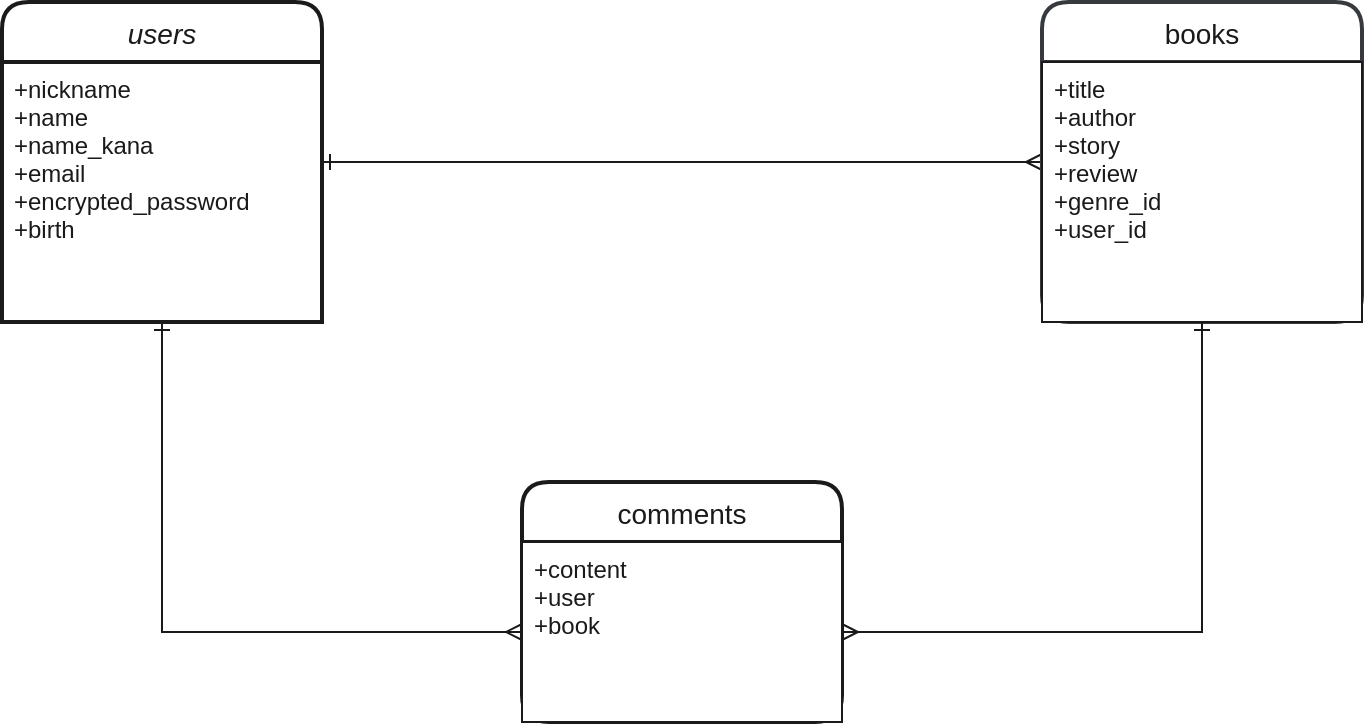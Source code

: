<mxfile version="13.10.0" type="embed">
    <diagram id="hh3cvtCqsZEnFD1zDa0w" name="ページ1">
        <mxGraphModel dx="470" dy="738" grid="1" gridSize="10" guides="1" tooltips="1" connect="1" arrows="1" fold="1" page="1" pageScale="1" pageWidth="827" pageHeight="1169" background="#ffffff" math="0" shadow="0">
            <root>
                <mxCell id="0"/>
                <mxCell id="1" parent="0"/>
                <mxCell id="18" style="edgeStyle=orthogonalEdgeStyle;rounded=0;orthogonalLoop=1;jettySize=auto;html=1;exitX=1;exitY=0.5;exitDx=0;exitDy=0;entryX=0;entryY=0.5;entryDx=0;entryDy=0;startArrow=ERone;startFill=0;endArrow=ERmany;endFill=0;strokeWidth=1;fillColor=#eeeeee;fontColor=#FFFFFF;strokeColor=#1A1A1A;" parent="1" source="2" target="4" edge="1">
                    <mxGeometry relative="1" as="geometry"/>
                </mxCell>
                <mxCell id="2" value="users" style="swimlane;childLayout=stackLayout;horizontal=1;startSize=30;horizontalStack=0;rounded=1;fontSize=14;fontStyle=2;strokeWidth=2;resizeParent=0;resizeLast=1;shadow=0;dashed=0;align=center;fontColor=#1A1A1A;fillColor=#FFFFFF;labelBorderColor=none;strokeColor=#1A1A1A;" parent="1" vertex="1">
                    <mxGeometry x="40" y="160" width="160" height="160" as="geometry"/>
                </mxCell>
                <mxCell id="3" value="+nickname&#10;+name&#10;+name_kana&#10;+email&#10;+encrypted_password&#10;+birth&#10;" style="align=left;spacingLeft=4;fontSize=12;verticalAlign=top;resizable=0;rotatable=0;part=1;fontColor=#1A1A1A;fillColor=#FFFFFF;strokeWidth=2;strokeColor=#1A1A1A;" parent="2" vertex="1">
                    <mxGeometry y="30" width="160" height="130" as="geometry"/>
                </mxCell>
                <mxCell id="4" value="books" style="swimlane;childLayout=stackLayout;horizontal=1;startSize=30;horizontalStack=0;rounded=1;fontSize=14;fontStyle=0;strokeWidth=2;resizeParent=0;resizeLast=1;shadow=0;dashed=0;align=center;strokeColor=#36393d;fillColor=#FFFFFF;fontColor=#1A1A1A;" parent="1" vertex="1">
                    <mxGeometry x="560" y="160" width="160" height="160" as="geometry"/>
                </mxCell>
                <mxCell id="5" value="+title&#10;+author&#10;+story&#10;+review&#10;+genre_id&#10;+user_id" style="align=left;spacingLeft=4;fontSize=12;verticalAlign=top;resizable=0;rotatable=0;part=1;fillColor=#FFFFFF;fontColor=#1A1A1A;strokeColor=#1A1A1A;" parent="4" vertex="1">
                    <mxGeometry y="30" width="160" height="130" as="geometry"/>
                </mxCell>
                <mxCell id="23" value="comments" style="swimlane;childLayout=stackLayout;horizontal=1;startSize=30;horizontalStack=0;rounded=1;fontSize=14;fontStyle=0;strokeWidth=2;resizeParent=0;resizeLast=1;shadow=0;dashed=0;align=center;fillColor=#FFFFFF;fontColor=#1A1A1A;strokeColor=#1A1A1A;" parent="1" vertex="1">
                    <mxGeometry x="300" y="400" width="160" height="120" as="geometry"/>
                </mxCell>
                <mxCell id="24" value="+content&#10;+user&#10;+book" style="align=left;spacingLeft=4;fontSize=12;verticalAlign=top;resizable=0;rotatable=0;part=1;fontColor=#1A1A1A;fillColor=#FFFFFF;strokeColor=#1A1A1A;" parent="23" vertex="1">
                    <mxGeometry y="30" width="160" height="90" as="geometry"/>
                </mxCell>
                <mxCell id="25" style="edgeStyle=orthogonalEdgeStyle;rounded=0;orthogonalLoop=1;jettySize=auto;html=1;exitX=0.5;exitY=1;exitDx=0;exitDy=0;entryX=0;entryY=0.5;entryDx=0;entryDy=0;startArrow=ERone;startFill=0;endArrow=ERmany;endFill=0;strokeWidth=1;fontColor=#FFFFFF;fillColor=#eeeeee;strokeColor=#1A1A1A;" parent="1" source="3" target="24" edge="1">
                    <mxGeometry relative="1" as="geometry"/>
                </mxCell>
                <mxCell id="26" style="edgeStyle=orthogonalEdgeStyle;rounded=0;orthogonalLoop=1;jettySize=auto;html=1;exitX=1;exitY=0.5;exitDx=0;exitDy=0;entryX=0.5;entryY=1;entryDx=0;entryDy=0;startArrow=ERmany;startFill=0;endArrow=ERone;endFill=0;strokeWidth=1;fontColor=#FFFFFF;fillColor=#eeeeee;strokeColor=#1A1A1A;" parent="1" source="24" target="4" edge="1">
                    <mxGeometry relative="1" as="geometry"/>
                </mxCell>
            </root>
        </mxGraphModel>
    </diagram>
</mxfile>